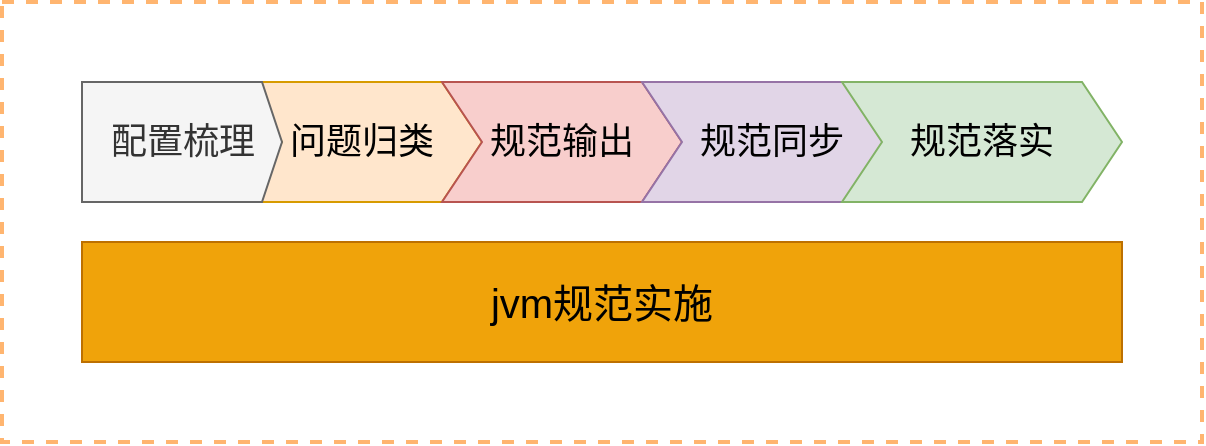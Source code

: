 <mxfile version="16.6.1" type="github">
  <diagram id="P5wolc0lRNiLmYeTlq2_" name="Page-1">
    <mxGraphModel dx="926" dy="493" grid="1" gridSize="10" guides="1" tooltips="1" connect="1" arrows="1" fold="1" page="1" pageScale="1" pageWidth="827" pageHeight="1169" math="0" shadow="0">
      <root>
        <mxCell id="0" />
        <mxCell id="1" parent="0" />
        <mxCell id="Dfs-pJPjOEd9b4SgmYEY-12" value="" style="verticalLabelPosition=bottom;verticalAlign=top;html=1;shape=mxgraph.basic.rect;fillColor2=none;strokeWidth=2;size=20;indent=5;shadow=0;fontSize=18;fillColor=none;dashed=1;strokeColor=#FFB570;" parent="1" vertex="1">
          <mxGeometry x="80" y="160" width="600" height="220" as="geometry" />
        </mxCell>
        <mxCell id="Dfs-pJPjOEd9b4SgmYEY-1" value="问题归类" style="shape=step;perimeter=stepPerimeter;whiteSpace=wrap;html=1;fixedSize=1;fontSize=18;fillColor=#ffe6cc;strokeColor=#d79b00;" parent="1" vertex="1">
          <mxGeometry x="200" y="200" width="120" height="60" as="geometry" />
        </mxCell>
        <mxCell id="Dfs-pJPjOEd9b4SgmYEY-7" value="jvm规范实施" style="rounded=0;whiteSpace=wrap;html=1;shadow=0;fillColor=#f0a30a;strokeColor=#BD7000;fontColor=#000000;fontSize=20;" parent="1" vertex="1">
          <mxGeometry x="120" y="280" width="520" height="60" as="geometry" />
        </mxCell>
        <mxCell id="Dfs-pJPjOEd9b4SgmYEY-8" value="配置梳理" style="html=1;shadow=0;dashed=0;align=center;verticalAlign=middle;shape=mxgraph.arrows2.arrow;dy=0;dx=10;notch=0;fillColor=#f5f5f5;fontSize=18;fontColor=#333333;strokeColor=#666666;" parent="1" vertex="1">
          <mxGeometry x="120" y="200" width="100" height="60" as="geometry" />
        </mxCell>
        <mxCell id="Dfs-pJPjOEd9b4SgmYEY-9" value="规范输出" style="shape=step;perimeter=stepPerimeter;whiteSpace=wrap;html=1;fixedSize=1;fontSize=18;fillColor=#f8cecc;strokeColor=#b85450;" parent="1" vertex="1">
          <mxGeometry x="300" y="200" width="120" height="60" as="geometry" />
        </mxCell>
        <mxCell id="Dfs-pJPjOEd9b4SgmYEY-10" value="规范同步" style="shape=step;perimeter=stepPerimeter;whiteSpace=wrap;html=1;fixedSize=1;fontSize=18;fillColor=#e1d5e7;strokeColor=#9673a6;" parent="1" vertex="1">
          <mxGeometry x="400" y="200" width="130" height="60" as="geometry" />
        </mxCell>
        <mxCell id="Dfs-pJPjOEd9b4SgmYEY-11" value="规范落实" style="shape=step;perimeter=stepPerimeter;whiteSpace=wrap;html=1;fixedSize=1;fontSize=18;fillColor=#d5e8d4;strokeColor=#82b366;" parent="1" vertex="1">
          <mxGeometry x="500" y="200" width="140" height="60" as="geometry" />
        </mxCell>
      </root>
    </mxGraphModel>
  </diagram>
</mxfile>
